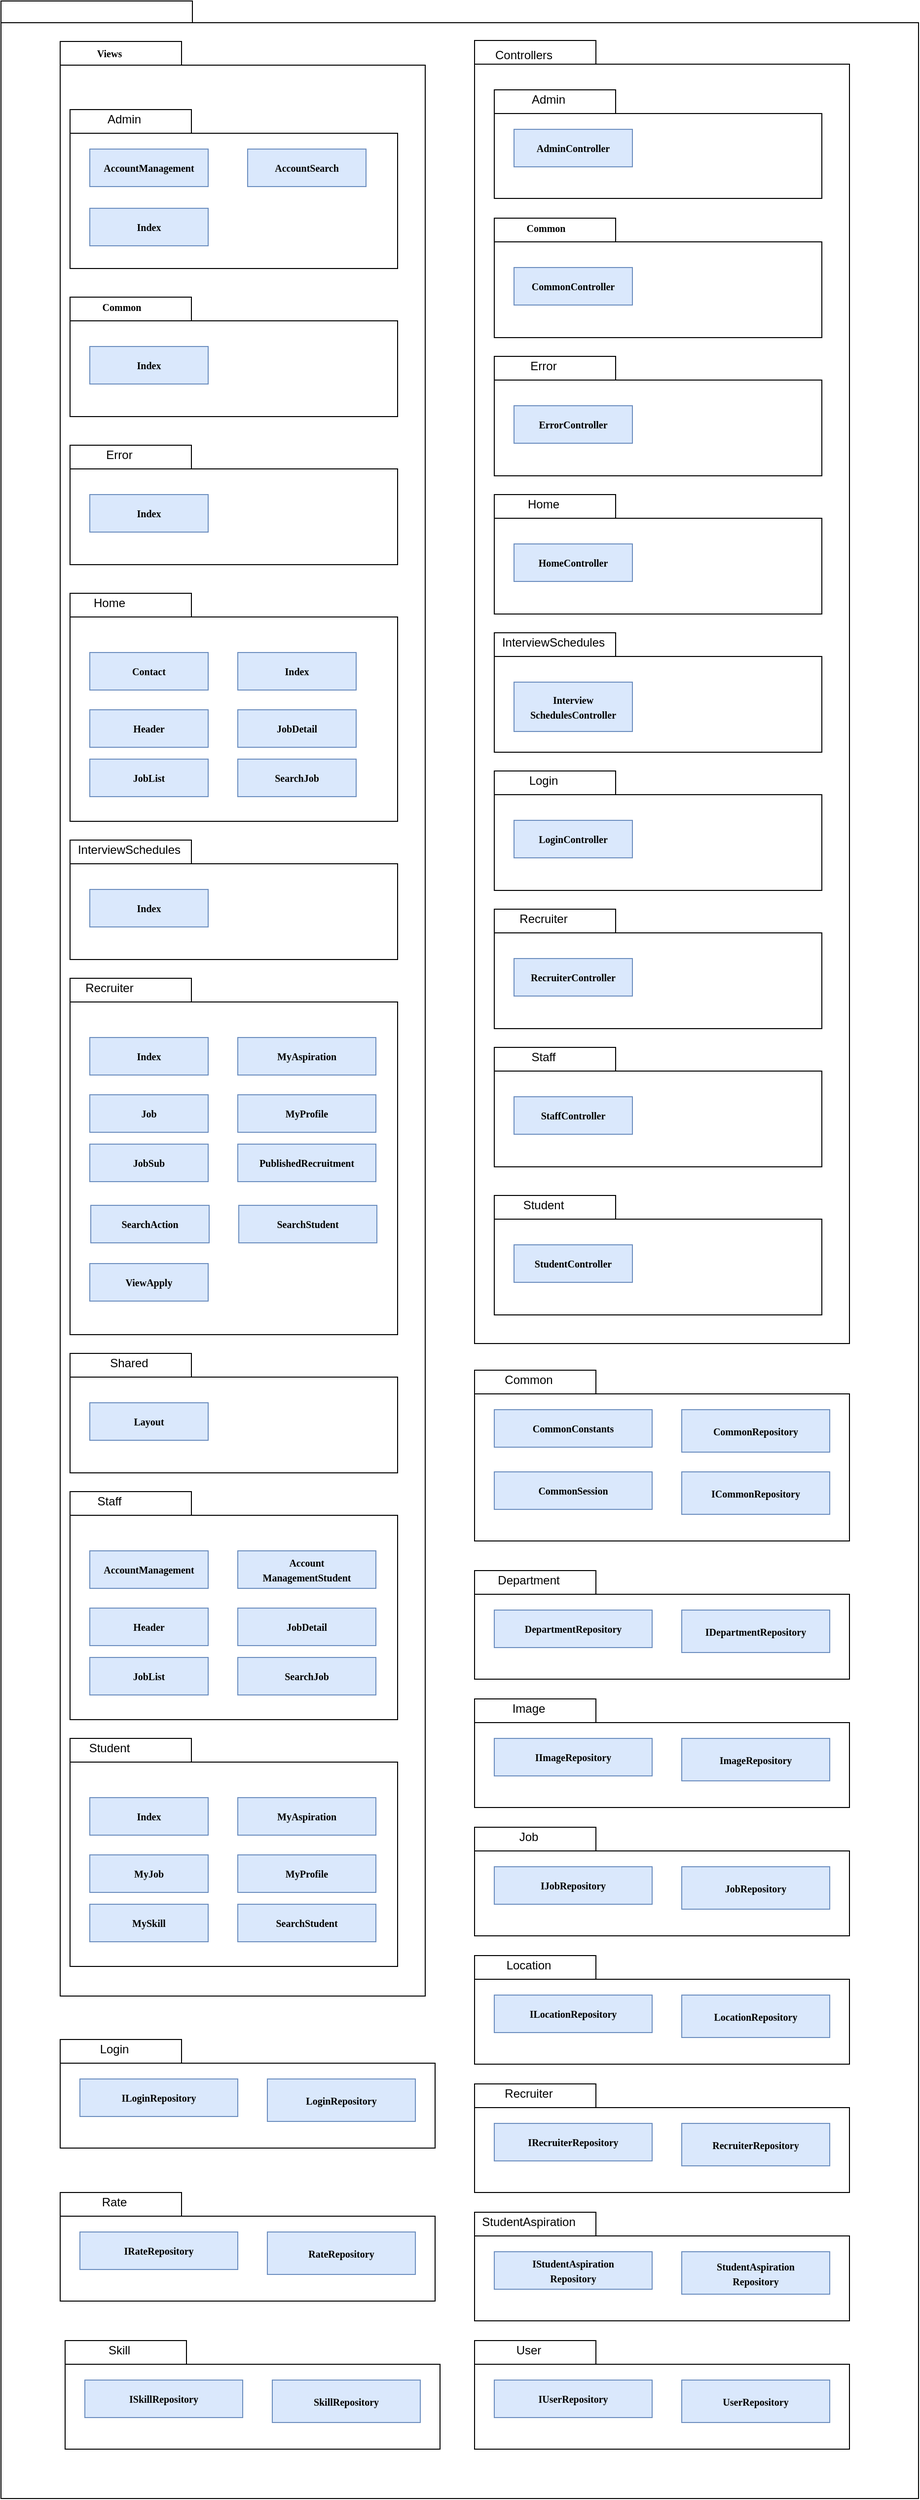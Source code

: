 <mxfile version="12.4.2" type="device" pages="1"><diagram name="Page-1" id="b5b7bab2-c9e2-2cf4-8b2a-24fd1a2a6d21"><mxGraphModel dx="1422" dy="1973" grid="1" gridSize="10" guides="1" tooltips="1" connect="1" arrows="1" fold="1" page="1" pageScale="1" pageWidth="827" pageHeight="1169" background="#ffffff" math="0" shadow="0"><root><mxCell id="0"/><mxCell id="1" parent="0"/><mxCell id="6e0c8c40b5770093-72" value="" style="shape=folder;fontStyle=1;spacingTop=10;tabWidth=194;tabHeight=22;tabPosition=left;html=1;rounded=0;shadow=0;comic=0;labelBackgroundColor=none;strokeWidth=1;fillColor=none;fontFamily=Verdana;fontSize=10;align=center;" parent="1" vertex="1"><mxGeometry x="80" y="-110" width="930" height="2530" as="geometry"/></mxCell><mxCell id="6e0c8c40b5770093-18" value="" style="group" parent="1" vertex="1" connectable="0"><mxGeometry x="140" y="-69" width="390" height="2150" as="geometry"/></mxCell><mxCell id="6e0c8c40b5770093-11" value="" style="shape=folder;fontStyle=1;spacingTop=10;tabWidth=123;tabHeight=24;tabPosition=left;html=1;rounded=0;shadow=0;comic=0;labelBackgroundColor=none;strokeWidth=1;fontFamily=Verdana;fontSize=10;align=center;" parent="6e0c8c40b5770093-18" vertex="1"><mxGeometry width="370" height="1980" as="geometry"/></mxCell><mxCell id="7orTQl9p9d_7tNMAqOPb-1" value="&lt;span style=&quot;font-family: &amp;#34;verdana&amp;#34; ; font-size: 10px ; font-weight: 700 ; white-space: nowrap&quot;&gt;Views&lt;/span&gt;" style="text;html=1;strokeColor=none;fillColor=none;align=center;verticalAlign=middle;whiteSpace=wrap;rounded=0;" vertex="1" parent="6e0c8c40b5770093-18"><mxGeometry x="30" y="2" width="40" height="20" as="geometry"/></mxCell><mxCell id="6e0c8c40b5770093-47" value="" style="shape=folder;fontStyle=1;spacingTop=10;tabWidth=123;tabHeight=24;tabPosition=left;html=1;rounded=0;shadow=0;comic=0;labelBackgroundColor=none;strokeWidth=1;fontFamily=Verdana;fontSize=10;align=center;" parent="6e0c8c40b5770093-18" vertex="1"><mxGeometry x="10" y="69" width="332" height="161" as="geometry"/></mxCell><mxCell id="7orTQl9p9d_7tNMAqOPb-2" value="Admin" style="text;html=1;strokeColor=none;fillColor=none;align=center;verticalAlign=middle;whiteSpace=wrap;rounded=0;" vertex="1" parent="6e0c8c40b5770093-18"><mxGeometry x="50" y="69" width="30" height="20" as="geometry"/></mxCell><mxCell id="7orTQl9p9d_7tNMAqOPb-4" value="&lt;span style=&quot;font-family: &amp;#34;verdana&amp;#34; ; font-size: 10px ; font-weight: 700&quot;&gt;AccountManagement&lt;/span&gt;" style="rounded=0;whiteSpace=wrap;html=1;fillColor=#dae8fc;strokeColor=#6c8ebf;" vertex="1" parent="6e0c8c40b5770093-18"><mxGeometry x="30" y="109" width="120" height="38" as="geometry"/></mxCell><mxCell id="7orTQl9p9d_7tNMAqOPb-5" value="&lt;font face=&quot;verdana&quot;&gt;&lt;span style=&quot;font-size: 10px&quot;&gt;&lt;b&gt;AccountSearch&lt;/b&gt;&lt;/span&gt;&lt;/font&gt;" style="rounded=0;whiteSpace=wrap;html=1;fillColor=#dae8fc;strokeColor=#6c8ebf;" vertex="1" parent="6e0c8c40b5770093-18"><mxGeometry x="190" y="109" width="120" height="38" as="geometry"/></mxCell><mxCell id="7orTQl9p9d_7tNMAqOPb-6" value="&lt;font face=&quot;verdana&quot;&gt;&lt;span style=&quot;font-size: 10px&quot;&gt;&lt;b&gt;Index&lt;/b&gt;&lt;/span&gt;&lt;/font&gt;" style="rounded=0;whiteSpace=wrap;html=1;fillColor=#dae8fc;strokeColor=#6c8ebf;" vertex="1" parent="6e0c8c40b5770093-18"><mxGeometry x="30" y="169" width="120" height="38" as="geometry"/></mxCell><mxCell id="7orTQl9p9d_7tNMAqOPb-31" value="" style="shape=folder;fontStyle=1;spacingTop=10;tabWidth=123;tabHeight=24;tabPosition=left;html=1;rounded=0;shadow=0;comic=0;labelBackgroundColor=none;strokeWidth=1;fontFamily=Verdana;fontSize=10;align=center;" vertex="1" parent="6e0c8c40b5770093-18"><mxGeometry x="10" y="259" width="332" height="121" as="geometry"/></mxCell><mxCell id="7orTQl9p9d_7tNMAqOPb-35" value="&lt;font face=&quot;verdana&quot;&gt;&lt;span style=&quot;font-size: 10px&quot;&gt;&lt;b&gt;Index&lt;/b&gt;&lt;/span&gt;&lt;/font&gt;" style="rounded=0;whiteSpace=wrap;html=1;fillColor=#dae8fc;strokeColor=#6c8ebf;" vertex="1" parent="6e0c8c40b5770093-18"><mxGeometry x="30" y="309" width="120" height="38" as="geometry"/></mxCell><mxCell id="7orTQl9p9d_7tNMAqOPb-8" value="&lt;span style=&quot;font-family: &amp;#34;verdana&amp;#34; ; font-size: 10px ; font-weight: 700 ; white-space: nowrap&quot;&gt;Common&lt;/span&gt;" style="text;html=1;strokeColor=none;fillColor=none;align=center;verticalAlign=middle;whiteSpace=wrap;rounded=0;" vertex="1" parent="6e0c8c40b5770093-18"><mxGeometry x="45" y="259" width="35" height="20" as="geometry"/></mxCell><mxCell id="7orTQl9p9d_7tNMAqOPb-36" value="" style="shape=folder;fontStyle=1;spacingTop=10;tabWidth=123;tabHeight=24;tabPosition=left;html=1;rounded=0;shadow=0;comic=0;labelBackgroundColor=none;strokeWidth=1;fontFamily=Verdana;fontSize=10;align=center;" vertex="1" parent="6e0c8c40b5770093-18"><mxGeometry x="10" y="409" width="332" height="121" as="geometry"/></mxCell><mxCell id="7orTQl9p9d_7tNMAqOPb-37" value="&lt;font face=&quot;verdana&quot;&gt;&lt;span style=&quot;font-size: 10px&quot;&gt;&lt;b&gt;Index&lt;/b&gt;&lt;/span&gt;&lt;/font&gt;" style="rounded=0;whiteSpace=wrap;html=1;fillColor=#dae8fc;strokeColor=#6c8ebf;" vertex="1" parent="6e0c8c40b5770093-18"><mxGeometry x="30" y="459" width="120" height="38" as="geometry"/></mxCell><mxCell id="7orTQl9p9d_7tNMAqOPb-13" value="Error" style="text;html=1;strokeColor=none;fillColor=none;align=center;verticalAlign=middle;whiteSpace=wrap;rounded=0;" vertex="1" parent="6e0c8c40b5770093-18"><mxGeometry x="40" y="409" width="40" height="20" as="geometry"/></mxCell><mxCell id="7orTQl9p9d_7tNMAqOPb-40" value="" style="shape=folder;fontStyle=1;spacingTop=10;tabWidth=123;tabHeight=24;tabPosition=left;html=1;rounded=0;shadow=0;comic=0;labelBackgroundColor=none;strokeWidth=1;fontFamily=Verdana;fontSize=10;align=center;" vertex="1" parent="6e0c8c40b5770093-18"><mxGeometry x="10" y="559" width="332" height="231" as="geometry"/></mxCell><mxCell id="7orTQl9p9d_7tNMAqOPb-15" value="Home" style="text;html=1;strokeColor=none;fillColor=none;align=center;verticalAlign=middle;whiteSpace=wrap;rounded=0;" vertex="1" parent="6e0c8c40b5770093-18"><mxGeometry x="35" y="559" width="30" height="20" as="geometry"/></mxCell><mxCell id="7orTQl9p9d_7tNMAqOPb-16" value="&lt;font face=&quot;verdana&quot;&gt;&lt;span style=&quot;font-size: 10px&quot;&gt;&lt;b&gt;Contact&lt;/b&gt;&lt;/span&gt;&lt;/font&gt;" style="rounded=0;whiteSpace=wrap;html=1;fillColor=#dae8fc;strokeColor=#6c8ebf;" vertex="1" parent="6e0c8c40b5770093-18"><mxGeometry x="30" y="619" width="120" height="38" as="geometry"/></mxCell><mxCell id="7orTQl9p9d_7tNMAqOPb-18" value="&lt;font face=&quot;verdana&quot;&gt;&lt;span style=&quot;font-size: 10px&quot;&gt;&lt;b&gt;Header&lt;/b&gt;&lt;/span&gt;&lt;/font&gt;" style="rounded=0;whiteSpace=wrap;html=1;fillColor=#dae8fc;strokeColor=#6c8ebf;" vertex="1" parent="6e0c8c40b5770093-18"><mxGeometry x="30" y="677" width="120" height="38" as="geometry"/></mxCell><mxCell id="7orTQl9p9d_7tNMAqOPb-17" value="&lt;font face=&quot;verdana&quot;&gt;&lt;span style=&quot;font-size: 10px&quot;&gt;&lt;b&gt;Index&lt;/b&gt;&lt;/span&gt;&lt;/font&gt;" style="rounded=0;whiteSpace=wrap;html=1;fillColor=#dae8fc;strokeColor=#6c8ebf;" vertex="1" parent="6e0c8c40b5770093-18"><mxGeometry x="180" y="619" width="120" height="38" as="geometry"/></mxCell><mxCell id="7orTQl9p9d_7tNMAqOPb-19" value="&lt;font face=&quot;verdana&quot;&gt;&lt;span style=&quot;font-size: 10px&quot;&gt;&lt;b&gt;JobDetail&lt;/b&gt;&lt;/span&gt;&lt;/font&gt;" style="rounded=0;whiteSpace=wrap;html=1;fillColor=#dae8fc;strokeColor=#6c8ebf;" vertex="1" parent="6e0c8c40b5770093-18"><mxGeometry x="180" y="677" width="120" height="38" as="geometry"/></mxCell><mxCell id="7orTQl9p9d_7tNMAqOPb-20" value="&lt;font face=&quot;verdana&quot;&gt;&lt;span style=&quot;font-size: 10px&quot;&gt;&lt;b&gt;JobList&lt;/b&gt;&lt;/span&gt;&lt;/font&gt;" style="rounded=0;whiteSpace=wrap;html=1;fillColor=#dae8fc;strokeColor=#6c8ebf;" vertex="1" parent="6e0c8c40b5770093-18"><mxGeometry x="30" y="727" width="120" height="38" as="geometry"/></mxCell><mxCell id="7orTQl9p9d_7tNMAqOPb-21" value="&lt;font face=&quot;verdana&quot;&gt;&lt;span style=&quot;font-size: 10px&quot;&gt;&lt;b&gt;SearchJob&lt;/b&gt;&lt;/span&gt;&lt;/font&gt;" style="rounded=0;whiteSpace=wrap;html=1;fillColor=#dae8fc;strokeColor=#6c8ebf;" vertex="1" parent="6e0c8c40b5770093-18"><mxGeometry x="180" y="727" width="120" height="38" as="geometry"/></mxCell><mxCell id="7orTQl9p9d_7tNMAqOPb-45" value="" style="shape=folder;fontStyle=1;spacingTop=10;tabWidth=123;tabHeight=24;tabPosition=left;html=1;rounded=0;shadow=0;comic=0;labelBackgroundColor=none;strokeWidth=1;fontFamily=Verdana;fontSize=10;align=center;" vertex="1" parent="6e0c8c40b5770093-18"><mxGeometry x="10" y="809" width="332" height="121" as="geometry"/></mxCell><mxCell id="7orTQl9p9d_7tNMAqOPb-46" value="&lt;font face=&quot;verdana&quot;&gt;&lt;span style=&quot;font-size: 10px&quot;&gt;&lt;b&gt;Index&lt;/b&gt;&lt;/span&gt;&lt;/font&gt;" style="rounded=0;whiteSpace=wrap;html=1;fillColor=#dae8fc;strokeColor=#6c8ebf;" vertex="1" parent="6e0c8c40b5770093-18"><mxGeometry x="30" y="859" width="120" height="38" as="geometry"/></mxCell><mxCell id="7orTQl9p9d_7tNMAqOPb-47" value="InterviewSchedules" style="text;html=1;strokeColor=none;fillColor=none;align=center;verticalAlign=middle;whiteSpace=wrap;rounded=0;" vertex="1" parent="6e0c8c40b5770093-18"><mxGeometry x="50" y="809" width="40" height="20" as="geometry"/></mxCell><mxCell id="7orTQl9p9d_7tNMAqOPb-56" value="" style="shape=folder;fontStyle=1;spacingTop=10;tabWidth=123;tabHeight=24;tabPosition=left;html=1;rounded=0;shadow=0;comic=0;labelBackgroundColor=none;strokeWidth=1;fontFamily=Verdana;fontSize=10;align=center;" vertex="1" parent="6e0c8c40b5770093-18"><mxGeometry x="10" y="949" width="332" height="361" as="geometry"/></mxCell><mxCell id="7orTQl9p9d_7tNMAqOPb-57" value="Recruiter" style="text;html=1;strokeColor=none;fillColor=none;align=center;verticalAlign=middle;whiteSpace=wrap;rounded=0;" vertex="1" parent="6e0c8c40b5770093-18"><mxGeometry x="35" y="949" width="30" height="20" as="geometry"/></mxCell><mxCell id="7orTQl9p9d_7tNMAqOPb-58" value="&lt;font face=&quot;verdana&quot;&gt;&lt;span style=&quot;font-size: 10px&quot;&gt;&lt;b&gt;Index&lt;/b&gt;&lt;/span&gt;&lt;/font&gt;" style="rounded=0;whiteSpace=wrap;html=1;fillColor=#dae8fc;strokeColor=#6c8ebf;" vertex="1" parent="6e0c8c40b5770093-18"><mxGeometry x="30" y="1009" width="120" height="38" as="geometry"/></mxCell><mxCell id="7orTQl9p9d_7tNMAqOPb-59" value="&lt;font face=&quot;verdana&quot;&gt;&lt;span style=&quot;font-size: 10px&quot;&gt;&lt;b&gt;Job&lt;/b&gt;&lt;/span&gt;&lt;/font&gt;" style="rounded=0;whiteSpace=wrap;html=1;fillColor=#dae8fc;strokeColor=#6c8ebf;" vertex="1" parent="6e0c8c40b5770093-18"><mxGeometry x="30" y="1067" width="120" height="38" as="geometry"/></mxCell><mxCell id="7orTQl9p9d_7tNMAqOPb-60" value="&lt;font face=&quot;verdana&quot;&gt;&lt;span style=&quot;font-size: 10px&quot;&gt;&lt;b&gt;MyAspiration&lt;/b&gt;&lt;/span&gt;&lt;/font&gt;" style="rounded=0;whiteSpace=wrap;html=1;fillColor=#dae8fc;strokeColor=#6c8ebf;" vertex="1" parent="6e0c8c40b5770093-18"><mxGeometry x="180" y="1009" width="140" height="38" as="geometry"/></mxCell><mxCell id="7orTQl9p9d_7tNMAqOPb-61" value="&lt;font face=&quot;verdana&quot;&gt;&lt;span style=&quot;font-size: 10px&quot;&gt;&lt;b&gt;MyProfile&lt;/b&gt;&lt;/span&gt;&lt;/font&gt;" style="rounded=0;whiteSpace=wrap;html=1;fillColor=#dae8fc;strokeColor=#6c8ebf;" vertex="1" parent="6e0c8c40b5770093-18"><mxGeometry x="180" y="1067" width="140" height="38" as="geometry"/></mxCell><mxCell id="7orTQl9p9d_7tNMAqOPb-62" value="&lt;font face=&quot;verdana&quot;&gt;&lt;span style=&quot;font-size: 10px&quot;&gt;&lt;b&gt;JobSub&lt;/b&gt;&lt;/span&gt;&lt;/font&gt;" style="rounded=0;whiteSpace=wrap;html=1;fillColor=#dae8fc;strokeColor=#6c8ebf;" vertex="1" parent="6e0c8c40b5770093-18"><mxGeometry x="30" y="1117" width="120" height="38" as="geometry"/></mxCell><mxCell id="7orTQl9p9d_7tNMAqOPb-63" value="&lt;font face=&quot;verdana&quot;&gt;&lt;span style=&quot;font-size: 10px&quot;&gt;&lt;b&gt;PublishedRecruitment&lt;/b&gt;&lt;/span&gt;&lt;/font&gt;" style="rounded=0;whiteSpace=wrap;html=1;fillColor=#dae8fc;strokeColor=#6c8ebf;" vertex="1" parent="6e0c8c40b5770093-18"><mxGeometry x="180" y="1117" width="140" height="38" as="geometry"/></mxCell><mxCell id="7orTQl9p9d_7tNMAqOPb-64" value="&lt;font face=&quot;verdana&quot;&gt;&lt;span style=&quot;font-size: 10px&quot;&gt;&lt;b&gt;SearchAction&lt;/b&gt;&lt;/span&gt;&lt;/font&gt;" style="rounded=0;whiteSpace=wrap;html=1;fillColor=#dae8fc;strokeColor=#6c8ebf;" vertex="1" parent="6e0c8c40b5770093-18"><mxGeometry x="31" y="1179" width="120" height="38" as="geometry"/></mxCell><mxCell id="7orTQl9p9d_7tNMAqOPb-65" value="&lt;font face=&quot;verdana&quot;&gt;&lt;span style=&quot;font-size: 10px&quot;&gt;&lt;b&gt;SearchStudent&lt;/b&gt;&lt;/span&gt;&lt;/font&gt;" style="rounded=0;whiteSpace=wrap;html=1;fillColor=#dae8fc;strokeColor=#6c8ebf;" vertex="1" parent="6e0c8c40b5770093-18"><mxGeometry x="181" y="1179" width="140" height="38" as="geometry"/></mxCell><mxCell id="7orTQl9p9d_7tNMAqOPb-66" value="&lt;font face=&quot;verdana&quot;&gt;&lt;span style=&quot;font-size: 10px&quot;&gt;&lt;b&gt;ViewApply&lt;/b&gt;&lt;/span&gt;&lt;/font&gt;" style="rounded=0;whiteSpace=wrap;html=1;fillColor=#dae8fc;strokeColor=#6c8ebf;" vertex="1" parent="6e0c8c40b5770093-18"><mxGeometry x="30" y="1238" width="120" height="38" as="geometry"/></mxCell><mxCell id="7orTQl9p9d_7tNMAqOPb-67" value="" style="shape=folder;fontStyle=1;spacingTop=10;tabWidth=123;tabHeight=24;tabPosition=left;html=1;rounded=0;shadow=0;comic=0;labelBackgroundColor=none;strokeWidth=1;fontFamily=Verdana;fontSize=10;align=center;" vertex="1" parent="6e0c8c40b5770093-18"><mxGeometry x="10" y="1329" width="332" height="121" as="geometry"/></mxCell><mxCell id="7orTQl9p9d_7tNMAqOPb-68" value="&lt;font face=&quot;verdana&quot;&gt;&lt;span style=&quot;font-size: 10px&quot;&gt;&lt;b&gt;Layout&lt;/b&gt;&lt;/span&gt;&lt;/font&gt;" style="rounded=0;whiteSpace=wrap;html=1;fillColor=#dae8fc;strokeColor=#6c8ebf;" vertex="1" parent="6e0c8c40b5770093-18"><mxGeometry x="30" y="1379" width="120" height="38" as="geometry"/></mxCell><mxCell id="7orTQl9p9d_7tNMAqOPb-69" value="Shared" style="text;html=1;strokeColor=none;fillColor=none;align=center;verticalAlign=middle;whiteSpace=wrap;rounded=0;" vertex="1" parent="6e0c8c40b5770093-18"><mxGeometry x="50" y="1329" width="40" height="20" as="geometry"/></mxCell><mxCell id="7orTQl9p9d_7tNMAqOPb-70" value="" style="shape=folder;fontStyle=1;spacingTop=10;tabWidth=123;tabHeight=24;tabPosition=left;html=1;rounded=0;shadow=0;comic=0;labelBackgroundColor=none;strokeWidth=1;fontFamily=Verdana;fontSize=10;align=center;" vertex="1" parent="6e0c8c40b5770093-18"><mxGeometry x="10" y="1469" width="332" height="231" as="geometry"/></mxCell><mxCell id="7orTQl9p9d_7tNMAqOPb-71" value="Staff" style="text;html=1;strokeColor=none;fillColor=none;align=center;verticalAlign=middle;whiteSpace=wrap;rounded=0;" vertex="1" parent="6e0c8c40b5770093-18"><mxGeometry x="35" y="1469" width="30" height="20" as="geometry"/></mxCell><mxCell id="7orTQl9p9d_7tNMAqOPb-72" value="&lt;font face=&quot;verdana&quot;&gt;&lt;span style=&quot;font-size: 10px&quot;&gt;&lt;b&gt;AccountManagement&lt;/b&gt;&lt;/span&gt;&lt;/font&gt;" style="rounded=0;whiteSpace=wrap;html=1;fillColor=#dae8fc;strokeColor=#6c8ebf;" vertex="1" parent="6e0c8c40b5770093-18"><mxGeometry x="30" y="1529" width="120" height="38" as="geometry"/></mxCell><mxCell id="7orTQl9p9d_7tNMAqOPb-73" value="&lt;font face=&quot;verdana&quot;&gt;&lt;span style=&quot;font-size: 10px&quot;&gt;&lt;b&gt;Header&lt;/b&gt;&lt;/span&gt;&lt;/font&gt;" style="rounded=0;whiteSpace=wrap;html=1;fillColor=#dae8fc;strokeColor=#6c8ebf;" vertex="1" parent="6e0c8c40b5770093-18"><mxGeometry x="30" y="1587" width="120" height="38" as="geometry"/></mxCell><mxCell id="7orTQl9p9d_7tNMAqOPb-74" value="&lt;font face=&quot;verdana&quot;&gt;&lt;span style=&quot;font-size: 10px&quot;&gt;&lt;b&gt;Account&lt;br&gt;ManagementStudent&lt;/b&gt;&lt;/span&gt;&lt;/font&gt;" style="rounded=0;whiteSpace=wrap;html=1;fillColor=#dae8fc;strokeColor=#6c8ebf;" vertex="1" parent="6e0c8c40b5770093-18"><mxGeometry x="180" y="1529" width="140" height="38" as="geometry"/></mxCell><mxCell id="7orTQl9p9d_7tNMAqOPb-75" value="&lt;font face=&quot;verdana&quot;&gt;&lt;span style=&quot;font-size: 10px&quot;&gt;&lt;b&gt;JobDetail&lt;/b&gt;&lt;/span&gt;&lt;/font&gt;" style="rounded=0;whiteSpace=wrap;html=1;fillColor=#dae8fc;strokeColor=#6c8ebf;" vertex="1" parent="6e0c8c40b5770093-18"><mxGeometry x="180" y="1587" width="140" height="38" as="geometry"/></mxCell><mxCell id="7orTQl9p9d_7tNMAqOPb-76" value="&lt;font face=&quot;verdana&quot;&gt;&lt;span style=&quot;font-size: 10px&quot;&gt;&lt;b&gt;JobList&lt;/b&gt;&lt;/span&gt;&lt;/font&gt;" style="rounded=0;whiteSpace=wrap;html=1;fillColor=#dae8fc;strokeColor=#6c8ebf;" vertex="1" parent="6e0c8c40b5770093-18"><mxGeometry x="30" y="1637" width="120" height="38" as="geometry"/></mxCell><mxCell id="7orTQl9p9d_7tNMAqOPb-77" value="&lt;font face=&quot;verdana&quot;&gt;&lt;span style=&quot;font-size: 10px&quot;&gt;&lt;b&gt;SearchJob&lt;/b&gt;&lt;/span&gt;&lt;/font&gt;" style="rounded=0;whiteSpace=wrap;html=1;fillColor=#dae8fc;strokeColor=#6c8ebf;" vertex="1" parent="6e0c8c40b5770093-18"><mxGeometry x="180" y="1637" width="140" height="38" as="geometry"/></mxCell><mxCell id="7orTQl9p9d_7tNMAqOPb-78" value="" style="shape=folder;fontStyle=1;spacingTop=10;tabWidth=123;tabHeight=24;tabPosition=left;html=1;rounded=0;shadow=0;comic=0;labelBackgroundColor=none;strokeWidth=1;fontFamily=Verdana;fontSize=10;align=center;" vertex="1" parent="6e0c8c40b5770093-18"><mxGeometry x="10" y="1719" width="332" height="231" as="geometry"/></mxCell><mxCell id="7orTQl9p9d_7tNMAqOPb-79" value="Student" style="text;html=1;strokeColor=none;fillColor=none;align=center;verticalAlign=middle;whiteSpace=wrap;rounded=0;" vertex="1" parent="6e0c8c40b5770093-18"><mxGeometry x="35" y="1719" width="30" height="20" as="geometry"/></mxCell><mxCell id="7orTQl9p9d_7tNMAqOPb-80" value="&lt;font face=&quot;verdana&quot;&gt;&lt;span style=&quot;font-size: 10px&quot;&gt;&lt;b&gt;Index&lt;/b&gt;&lt;/span&gt;&lt;/font&gt;" style="rounded=0;whiteSpace=wrap;html=1;fillColor=#dae8fc;strokeColor=#6c8ebf;" vertex="1" parent="6e0c8c40b5770093-18"><mxGeometry x="30" y="1779" width="120" height="38" as="geometry"/></mxCell><mxCell id="7orTQl9p9d_7tNMAqOPb-81" value="&lt;font face=&quot;verdana&quot;&gt;&lt;span style=&quot;font-size: 10px&quot;&gt;&lt;b&gt;MyJob&lt;/b&gt;&lt;/span&gt;&lt;/font&gt;" style="rounded=0;whiteSpace=wrap;html=1;fillColor=#dae8fc;strokeColor=#6c8ebf;" vertex="1" parent="6e0c8c40b5770093-18"><mxGeometry x="30" y="1837" width="120" height="38" as="geometry"/></mxCell><mxCell id="7orTQl9p9d_7tNMAqOPb-82" value="&lt;font face=&quot;verdana&quot;&gt;&lt;span style=&quot;font-size: 10px&quot;&gt;&lt;b&gt;MyAspiration&lt;/b&gt;&lt;/span&gt;&lt;/font&gt;" style="rounded=0;whiteSpace=wrap;html=1;fillColor=#dae8fc;strokeColor=#6c8ebf;" vertex="1" parent="6e0c8c40b5770093-18"><mxGeometry x="180" y="1779" width="140" height="38" as="geometry"/></mxCell><mxCell id="7orTQl9p9d_7tNMAqOPb-83" value="&lt;font face=&quot;verdana&quot;&gt;&lt;span style=&quot;font-size: 10px&quot;&gt;&lt;b&gt;MyProfile&lt;/b&gt;&lt;/span&gt;&lt;/font&gt;" style="rounded=0;whiteSpace=wrap;html=1;fillColor=#dae8fc;strokeColor=#6c8ebf;" vertex="1" parent="6e0c8c40b5770093-18"><mxGeometry x="180" y="1837" width="140" height="38" as="geometry"/></mxCell><mxCell id="7orTQl9p9d_7tNMAqOPb-84" value="&lt;font face=&quot;verdana&quot;&gt;&lt;span style=&quot;font-size: 10px&quot;&gt;&lt;b&gt;MySkill&lt;/b&gt;&lt;/span&gt;&lt;/font&gt;" style="rounded=0;whiteSpace=wrap;html=1;fillColor=#dae8fc;strokeColor=#6c8ebf;" vertex="1" parent="6e0c8c40b5770093-18"><mxGeometry x="30" y="1887" width="120" height="38" as="geometry"/></mxCell><mxCell id="7orTQl9p9d_7tNMAqOPb-85" value="&lt;font face=&quot;verdana&quot;&gt;&lt;span style=&quot;font-size: 10px&quot;&gt;&lt;b&gt;SearchStudent&lt;/b&gt;&lt;/span&gt;&lt;/font&gt;" style="rounded=0;whiteSpace=wrap;html=1;fillColor=#dae8fc;strokeColor=#6c8ebf;" vertex="1" parent="6e0c8c40b5770093-18"><mxGeometry x="180" y="1887" width="140" height="38" as="geometry"/></mxCell><mxCell id="6e0c8c40b5770093-19" value="" style="group" parent="1" vertex="1" connectable="0"><mxGeometry x="560" y="-70" width="380" height="1350" as="geometry"/></mxCell><mxCell id="6e0c8c40b5770093-20" value="" style="shape=folder;fontStyle=1;spacingTop=10;tabWidth=123;tabHeight=24;tabPosition=left;html=1;rounded=0;shadow=0;comic=0;labelBackgroundColor=none;strokeWidth=1;fontFamily=Verdana;fontSize=10;align=center;" parent="6e0c8c40b5770093-19" vertex="1"><mxGeometry width="380" height="1320" as="geometry"/></mxCell><mxCell id="7orTQl9p9d_7tNMAqOPb-89" value="Controllers" style="text;html=1;strokeColor=none;fillColor=none;align=center;verticalAlign=middle;whiteSpace=wrap;rounded=0;" vertex="1" parent="6e0c8c40b5770093-19"><mxGeometry x="10" width="80" height="30" as="geometry"/></mxCell><mxCell id="7orTQl9p9d_7tNMAqOPb-92" value="" style="shape=folder;fontStyle=1;spacingTop=10;tabWidth=123;tabHeight=24;tabPosition=left;html=1;rounded=0;shadow=0;comic=0;labelBackgroundColor=none;strokeWidth=1;fontFamily=Verdana;fontSize=10;align=center;" vertex="1" parent="6e0c8c40b5770093-19"><mxGeometry x="20" y="50" width="332" height="110" as="geometry"/></mxCell><mxCell id="7orTQl9p9d_7tNMAqOPb-93" value="Admin" style="text;html=1;strokeColor=none;fillColor=none;align=center;verticalAlign=middle;whiteSpace=wrap;rounded=0;" vertex="1" parent="6e0c8c40b5770093-19"><mxGeometry x="60" y="50" width="30" height="20" as="geometry"/></mxCell><mxCell id="7orTQl9p9d_7tNMAqOPb-94" value="&lt;font face=&quot;verdana&quot;&gt;&lt;span style=&quot;font-size: 10px&quot;&gt;&lt;b&gt;AdminController&lt;/b&gt;&lt;/span&gt;&lt;/font&gt;" style="rounded=0;whiteSpace=wrap;html=1;fillColor=#dae8fc;strokeColor=#6c8ebf;" vertex="1" parent="6e0c8c40b5770093-19"><mxGeometry x="40" y="90" width="120" height="38" as="geometry"/></mxCell><mxCell id="7orTQl9p9d_7tNMAqOPb-98" value="" style="shape=folder;fontStyle=1;spacingTop=10;tabWidth=123;tabHeight=24;tabPosition=left;html=1;rounded=0;shadow=0;comic=0;labelBackgroundColor=none;strokeWidth=1;fontFamily=Verdana;fontSize=10;align=center;" vertex="1" parent="6e0c8c40b5770093-19"><mxGeometry x="20" y="180" width="332" height="121" as="geometry"/></mxCell><mxCell id="7orTQl9p9d_7tNMAqOPb-99" value="&lt;font face=&quot;verdana&quot;&gt;&lt;span style=&quot;font-size: 10px&quot;&gt;&lt;b&gt;CommonController&lt;/b&gt;&lt;/span&gt;&lt;/font&gt;" style="rounded=0;whiteSpace=wrap;html=1;fillColor=#dae8fc;strokeColor=#6c8ebf;" vertex="1" parent="6e0c8c40b5770093-19"><mxGeometry x="40" y="230" width="120" height="38" as="geometry"/></mxCell><mxCell id="7orTQl9p9d_7tNMAqOPb-100" value="&lt;span style=&quot;font-family: &amp;#34;verdana&amp;#34; ; font-size: 10px ; font-weight: 700 ; white-space: nowrap&quot;&gt;Common&lt;/span&gt;" style="text;html=1;strokeColor=none;fillColor=none;align=center;verticalAlign=middle;whiteSpace=wrap;rounded=0;" vertex="1" parent="6e0c8c40b5770093-19"><mxGeometry x="55" y="180" width="35" height="20" as="geometry"/></mxCell><mxCell id="7orTQl9p9d_7tNMAqOPb-101" value="" style="shape=folder;fontStyle=1;spacingTop=10;tabWidth=123;tabHeight=24;tabPosition=left;html=1;rounded=0;shadow=0;comic=0;labelBackgroundColor=none;strokeWidth=1;fontFamily=Verdana;fontSize=10;align=center;" vertex="1" parent="6e0c8c40b5770093-19"><mxGeometry x="20" y="320" width="332" height="121" as="geometry"/></mxCell><mxCell id="7orTQl9p9d_7tNMAqOPb-102" value="&lt;font face=&quot;verdana&quot;&gt;&lt;span style=&quot;font-size: 10px&quot;&gt;&lt;b&gt;ErrorController&lt;/b&gt;&lt;/span&gt;&lt;/font&gt;" style="rounded=0;whiteSpace=wrap;html=1;fillColor=#dae8fc;strokeColor=#6c8ebf;" vertex="1" parent="6e0c8c40b5770093-19"><mxGeometry x="40" y="370" width="120" height="38" as="geometry"/></mxCell><mxCell id="7orTQl9p9d_7tNMAqOPb-103" value="Error" style="text;html=1;strokeColor=none;fillColor=none;align=center;verticalAlign=middle;whiteSpace=wrap;rounded=0;" vertex="1" parent="6e0c8c40b5770093-19"><mxGeometry x="50" y="320" width="40" height="20" as="geometry"/></mxCell><mxCell id="7orTQl9p9d_7tNMAqOPb-104" value="" style="shape=folder;fontStyle=1;spacingTop=10;tabWidth=123;tabHeight=24;tabPosition=left;html=1;rounded=0;shadow=0;comic=0;labelBackgroundColor=none;strokeWidth=1;fontFamily=Verdana;fontSize=10;align=center;" vertex="1" parent="6e0c8c40b5770093-19"><mxGeometry x="20" y="460" width="332" height="121" as="geometry"/></mxCell><mxCell id="7orTQl9p9d_7tNMAqOPb-105" value="&lt;font face=&quot;verdana&quot;&gt;&lt;span style=&quot;font-size: 10px&quot;&gt;&lt;b&gt;HomeController&lt;/b&gt;&lt;/span&gt;&lt;/font&gt;" style="rounded=0;whiteSpace=wrap;html=1;fillColor=#dae8fc;strokeColor=#6c8ebf;" vertex="1" parent="6e0c8c40b5770093-19"><mxGeometry x="40" y="510" width="120" height="38" as="geometry"/></mxCell><mxCell id="7orTQl9p9d_7tNMAqOPb-106" value="Home" style="text;html=1;strokeColor=none;fillColor=none;align=center;verticalAlign=middle;whiteSpace=wrap;rounded=0;" vertex="1" parent="6e0c8c40b5770093-19"><mxGeometry x="50" y="460" width="40" height="20" as="geometry"/></mxCell><mxCell id="7orTQl9p9d_7tNMAqOPb-107" value="" style="shape=folder;fontStyle=1;spacingTop=10;tabWidth=123;tabHeight=24;tabPosition=left;html=1;rounded=0;shadow=0;comic=0;labelBackgroundColor=none;strokeWidth=1;fontFamily=Verdana;fontSize=10;align=center;" vertex="1" parent="6e0c8c40b5770093-19"><mxGeometry x="20" y="600" width="332" height="121" as="geometry"/></mxCell><mxCell id="7orTQl9p9d_7tNMAqOPb-108" value="&lt;font face=&quot;verdana&quot;&gt;&lt;span style=&quot;font-size: 10px&quot;&gt;&lt;b&gt;Interview&lt;br&gt;SchedulesController&lt;/b&gt;&lt;/span&gt;&lt;/font&gt;" style="rounded=0;whiteSpace=wrap;html=1;fillColor=#dae8fc;strokeColor=#6c8ebf;" vertex="1" parent="6e0c8c40b5770093-19"><mxGeometry x="40" y="650" width="120" height="50" as="geometry"/></mxCell><mxCell id="7orTQl9p9d_7tNMAqOPb-109" value="InterviewSchedules" style="text;html=1;strokeColor=none;fillColor=none;align=center;verticalAlign=middle;whiteSpace=wrap;rounded=0;" vertex="1" parent="6e0c8c40b5770093-19"><mxGeometry x="60" y="600" width="40" height="20" as="geometry"/></mxCell><mxCell id="7orTQl9p9d_7tNMAqOPb-110" value="" style="shape=folder;fontStyle=1;spacingTop=10;tabWidth=123;tabHeight=24;tabPosition=left;html=1;rounded=0;shadow=0;comic=0;labelBackgroundColor=none;strokeWidth=1;fontFamily=Verdana;fontSize=10;align=center;" vertex="1" parent="6e0c8c40b5770093-19"><mxGeometry x="20" y="740" width="332" height="121" as="geometry"/></mxCell><mxCell id="7orTQl9p9d_7tNMAqOPb-111" value="&lt;font face=&quot;verdana&quot;&gt;&lt;span style=&quot;font-size: 10px&quot;&gt;&lt;b&gt;LoginController&lt;/b&gt;&lt;/span&gt;&lt;/font&gt;" style="rounded=0;whiteSpace=wrap;html=1;fillColor=#dae8fc;strokeColor=#6c8ebf;" vertex="1" parent="6e0c8c40b5770093-19"><mxGeometry x="40" y="790" width="120" height="38" as="geometry"/></mxCell><mxCell id="7orTQl9p9d_7tNMAqOPb-112" value="Login" style="text;html=1;strokeColor=none;fillColor=none;align=center;verticalAlign=middle;whiteSpace=wrap;rounded=0;" vertex="1" parent="6e0c8c40b5770093-19"><mxGeometry x="50" y="740" width="40" height="20" as="geometry"/></mxCell><mxCell id="7orTQl9p9d_7tNMAqOPb-114" value="" style="shape=folder;fontStyle=1;spacingTop=10;tabWidth=123;tabHeight=24;tabPosition=left;html=1;rounded=0;shadow=0;comic=0;labelBackgroundColor=none;strokeWidth=1;fontFamily=Verdana;fontSize=10;align=center;" vertex="1" parent="6e0c8c40b5770093-19"><mxGeometry x="20" y="880" width="332" height="121" as="geometry"/></mxCell><mxCell id="7orTQl9p9d_7tNMAqOPb-115" value="&lt;font face=&quot;verdana&quot;&gt;&lt;span style=&quot;font-size: 10px&quot;&gt;&lt;b&gt;RecruiterController&lt;/b&gt;&lt;/span&gt;&lt;/font&gt;" style="rounded=0;whiteSpace=wrap;html=1;fillColor=#dae8fc;strokeColor=#6c8ebf;" vertex="1" parent="6e0c8c40b5770093-19"><mxGeometry x="40" y="930" width="120" height="38" as="geometry"/></mxCell><mxCell id="7orTQl9p9d_7tNMAqOPb-116" value="Recruiter" style="text;html=1;strokeColor=none;fillColor=none;align=center;verticalAlign=middle;whiteSpace=wrap;rounded=0;" vertex="1" parent="6e0c8c40b5770093-19"><mxGeometry x="50" y="880" width="40" height="20" as="geometry"/></mxCell><mxCell id="7orTQl9p9d_7tNMAqOPb-117" value="" style="shape=folder;fontStyle=1;spacingTop=10;tabWidth=123;tabHeight=24;tabPosition=left;html=1;rounded=0;shadow=0;comic=0;labelBackgroundColor=none;strokeWidth=1;fontFamily=Verdana;fontSize=10;align=center;" vertex="1" parent="6e0c8c40b5770093-19"><mxGeometry x="20" y="1020" width="332" height="121" as="geometry"/></mxCell><mxCell id="7orTQl9p9d_7tNMAqOPb-118" value="&lt;font face=&quot;verdana&quot;&gt;&lt;span style=&quot;font-size: 10px&quot;&gt;&lt;b&gt;StaffController&lt;/b&gt;&lt;/span&gt;&lt;/font&gt;" style="rounded=0;whiteSpace=wrap;html=1;fillColor=#dae8fc;strokeColor=#6c8ebf;" vertex="1" parent="6e0c8c40b5770093-19"><mxGeometry x="40" y="1070" width="120" height="38" as="geometry"/></mxCell><mxCell id="7orTQl9p9d_7tNMAqOPb-119" value="Staff" style="text;html=1;strokeColor=none;fillColor=none;align=center;verticalAlign=middle;whiteSpace=wrap;rounded=0;" vertex="1" parent="6e0c8c40b5770093-19"><mxGeometry x="50" y="1020" width="40" height="20" as="geometry"/></mxCell><mxCell id="7orTQl9p9d_7tNMAqOPb-120" value="" style="shape=folder;fontStyle=1;spacingTop=10;tabWidth=123;tabHeight=24;tabPosition=left;html=1;rounded=0;shadow=0;comic=0;labelBackgroundColor=none;strokeWidth=1;fontFamily=Verdana;fontSize=10;align=center;" vertex="1" parent="6e0c8c40b5770093-19"><mxGeometry x="20" y="1170" width="332" height="121" as="geometry"/></mxCell><mxCell id="7orTQl9p9d_7tNMAqOPb-121" value="&lt;font face=&quot;verdana&quot;&gt;&lt;span style=&quot;font-size: 10px&quot;&gt;&lt;b&gt;StudentController&lt;/b&gt;&lt;/span&gt;&lt;/font&gt;" style="rounded=0;whiteSpace=wrap;html=1;fillColor=#dae8fc;strokeColor=#6c8ebf;" vertex="1" parent="6e0c8c40b5770093-19"><mxGeometry x="40" y="1220" width="120" height="38" as="geometry"/></mxCell><mxCell id="7orTQl9p9d_7tNMAqOPb-122" value="Student" style="text;html=1;strokeColor=none;fillColor=none;align=center;verticalAlign=middle;whiteSpace=wrap;rounded=0;" vertex="1" parent="6e0c8c40b5770093-19"><mxGeometry x="50" y="1170" width="40" height="20" as="geometry"/></mxCell><mxCell id="7orTQl9p9d_7tNMAqOPb-123" value="" style="shape=folder;fontStyle=1;spacingTop=10;tabWidth=123;tabHeight=24;tabPosition=left;html=1;rounded=0;shadow=0;comic=0;labelBackgroundColor=none;strokeWidth=1;fontFamily=Verdana;fontSize=10;align=center;" vertex="1" parent="1"><mxGeometry x="560" y="1277" width="380" height="173" as="geometry"/></mxCell><mxCell id="7orTQl9p9d_7tNMAqOPb-124" value="Common" style="text;html=1;strokeColor=none;fillColor=none;align=center;verticalAlign=middle;whiteSpace=wrap;rounded=0;" vertex="1" parent="1"><mxGeometry x="600" y="1277" width="30" height="20" as="geometry"/></mxCell><mxCell id="7orTQl9p9d_7tNMAqOPb-125" value="&lt;font face=&quot;verdana&quot;&gt;&lt;span style=&quot;font-size: 10px&quot;&gt;&lt;b&gt;CommonConstants&lt;/b&gt;&lt;/span&gt;&lt;/font&gt;" style="rounded=0;whiteSpace=wrap;html=1;fillColor=#dae8fc;strokeColor=#6c8ebf;" vertex="1" parent="1"><mxGeometry x="580" y="1317" width="160" height="38" as="geometry"/></mxCell><mxCell id="7orTQl9p9d_7tNMAqOPb-126" value="&lt;font face=&quot;verdana&quot;&gt;&lt;span style=&quot;font-size: 10px&quot;&gt;&lt;b&gt;CommonRepository&lt;/b&gt;&lt;/span&gt;&lt;/font&gt;" style="rounded=0;whiteSpace=wrap;html=1;fillColor=#dae8fc;strokeColor=#6c8ebf;" vertex="1" parent="1"><mxGeometry x="770" y="1317" width="150" height="43" as="geometry"/></mxCell><mxCell id="7orTQl9p9d_7tNMAqOPb-127" value="&lt;font face=&quot;verdana&quot;&gt;&lt;span style=&quot;font-size: 10px&quot;&gt;&lt;b&gt;CommonSession&lt;/b&gt;&lt;/span&gt;&lt;/font&gt;" style="rounded=0;whiteSpace=wrap;html=1;fillColor=#dae8fc;strokeColor=#6c8ebf;" vertex="1" parent="1"><mxGeometry x="580" y="1380" width="160" height="38" as="geometry"/></mxCell><mxCell id="7orTQl9p9d_7tNMAqOPb-128" value="&lt;font face=&quot;verdana&quot;&gt;&lt;span style=&quot;font-size: 10px&quot;&gt;&lt;b&gt;ICommonRepository&lt;/b&gt;&lt;/span&gt;&lt;/font&gt;" style="rounded=0;whiteSpace=wrap;html=1;fillColor=#dae8fc;strokeColor=#6c8ebf;" vertex="1" parent="1"><mxGeometry x="770" y="1380" width="150" height="43" as="geometry"/></mxCell><mxCell id="7orTQl9p9d_7tNMAqOPb-129" value="" style="shape=folder;fontStyle=1;spacingTop=10;tabWidth=123;tabHeight=24;tabPosition=left;html=1;rounded=0;shadow=0;comic=0;labelBackgroundColor=none;strokeWidth=1;fontFamily=Verdana;fontSize=10;align=center;" vertex="1" parent="1"><mxGeometry x="560" y="1480" width="380" height="110" as="geometry"/></mxCell><mxCell id="7orTQl9p9d_7tNMAqOPb-130" value="Department" style="text;html=1;strokeColor=none;fillColor=none;align=center;verticalAlign=middle;whiteSpace=wrap;rounded=0;" vertex="1" parent="1"><mxGeometry x="600" y="1480" width="30" height="20" as="geometry"/></mxCell><mxCell id="7orTQl9p9d_7tNMAqOPb-131" value="&lt;font face=&quot;verdana&quot;&gt;&lt;span style=&quot;font-size: 10px&quot;&gt;&lt;b&gt;DepartmentRepository&lt;/b&gt;&lt;/span&gt;&lt;/font&gt;" style="rounded=0;whiteSpace=wrap;html=1;fillColor=#dae8fc;strokeColor=#6c8ebf;" vertex="1" parent="1"><mxGeometry x="580" y="1520" width="160" height="38" as="geometry"/></mxCell><mxCell id="7orTQl9p9d_7tNMAqOPb-132" value="&lt;font face=&quot;verdana&quot;&gt;&lt;span style=&quot;font-size: 10px&quot;&gt;&lt;b&gt;IDepartmentRepository&lt;/b&gt;&lt;/span&gt;&lt;/font&gt;" style="rounded=0;whiteSpace=wrap;html=1;fillColor=#dae8fc;strokeColor=#6c8ebf;" vertex="1" parent="1"><mxGeometry x="770" y="1520" width="150" height="43" as="geometry"/></mxCell><mxCell id="7orTQl9p9d_7tNMAqOPb-135" value="" style="shape=folder;fontStyle=1;spacingTop=10;tabWidth=123;tabHeight=24;tabPosition=left;html=1;rounded=0;shadow=0;comic=0;labelBackgroundColor=none;strokeWidth=1;fontFamily=Verdana;fontSize=10;align=center;" vertex="1" parent="1"><mxGeometry x="560" y="1610" width="380" height="110" as="geometry"/></mxCell><mxCell id="7orTQl9p9d_7tNMAqOPb-136" value="Image" style="text;html=1;strokeColor=none;fillColor=none;align=center;verticalAlign=middle;whiteSpace=wrap;rounded=0;" vertex="1" parent="1"><mxGeometry x="600" y="1610" width="30" height="20" as="geometry"/></mxCell><mxCell id="7orTQl9p9d_7tNMAqOPb-137" value="&lt;font face=&quot;verdana&quot;&gt;&lt;span style=&quot;font-size: 10px&quot;&gt;&lt;b&gt;IImageRepository&lt;/b&gt;&lt;/span&gt;&lt;/font&gt;" style="rounded=0;whiteSpace=wrap;html=1;fillColor=#dae8fc;strokeColor=#6c8ebf;" vertex="1" parent="1"><mxGeometry x="580" y="1650" width="160" height="38" as="geometry"/></mxCell><mxCell id="7orTQl9p9d_7tNMAqOPb-138" value="&lt;font face=&quot;verdana&quot;&gt;&lt;span style=&quot;font-size: 10px&quot;&gt;&lt;b&gt;ImageRepository&lt;/b&gt;&lt;/span&gt;&lt;/font&gt;" style="rounded=0;whiteSpace=wrap;html=1;fillColor=#dae8fc;strokeColor=#6c8ebf;" vertex="1" parent="1"><mxGeometry x="770" y="1650" width="150" height="43" as="geometry"/></mxCell><mxCell id="7orTQl9p9d_7tNMAqOPb-139" value="" style="shape=folder;fontStyle=1;spacingTop=10;tabWidth=123;tabHeight=24;tabPosition=left;html=1;rounded=0;shadow=0;comic=0;labelBackgroundColor=none;strokeWidth=1;fontFamily=Verdana;fontSize=10;align=center;" vertex="1" parent="1"><mxGeometry x="560" y="1740" width="380" height="110" as="geometry"/></mxCell><mxCell id="7orTQl9p9d_7tNMAqOPb-140" value="Job" style="text;html=1;strokeColor=none;fillColor=none;align=center;verticalAlign=middle;whiteSpace=wrap;rounded=0;" vertex="1" parent="1"><mxGeometry x="600" y="1740" width="30" height="20" as="geometry"/></mxCell><mxCell id="7orTQl9p9d_7tNMAqOPb-141" value="&lt;font face=&quot;verdana&quot;&gt;&lt;span style=&quot;font-size: 10px&quot;&gt;&lt;b&gt;IJobRepository&lt;/b&gt;&lt;/span&gt;&lt;/font&gt;" style="rounded=0;whiteSpace=wrap;html=1;fillColor=#dae8fc;strokeColor=#6c8ebf;" vertex="1" parent="1"><mxGeometry x="580" y="1780" width="160" height="38" as="geometry"/></mxCell><mxCell id="7orTQl9p9d_7tNMAqOPb-142" value="&lt;font face=&quot;verdana&quot;&gt;&lt;span style=&quot;font-size: 10px&quot;&gt;&lt;b&gt;JobRepository&lt;/b&gt;&lt;/span&gt;&lt;/font&gt;" style="rounded=0;whiteSpace=wrap;html=1;fillColor=#dae8fc;strokeColor=#6c8ebf;" vertex="1" parent="1"><mxGeometry x="770" y="1780" width="150" height="43" as="geometry"/></mxCell><mxCell id="7orTQl9p9d_7tNMAqOPb-143" value="" style="shape=folder;fontStyle=1;spacingTop=10;tabWidth=123;tabHeight=24;tabPosition=left;html=1;rounded=0;shadow=0;comic=0;labelBackgroundColor=none;strokeWidth=1;fontFamily=Verdana;fontSize=10;align=center;" vertex="1" parent="1"><mxGeometry x="560" y="1870" width="380" height="110" as="geometry"/></mxCell><mxCell id="7orTQl9p9d_7tNMAqOPb-144" value="Location" style="text;html=1;strokeColor=none;fillColor=none;align=center;verticalAlign=middle;whiteSpace=wrap;rounded=0;" vertex="1" parent="1"><mxGeometry x="600" y="1870" width="30" height="20" as="geometry"/></mxCell><mxCell id="7orTQl9p9d_7tNMAqOPb-145" value="&lt;font face=&quot;verdana&quot;&gt;&lt;span style=&quot;font-size: 10px&quot;&gt;&lt;b&gt;ILocationRepository&lt;/b&gt;&lt;/span&gt;&lt;/font&gt;" style="rounded=0;whiteSpace=wrap;html=1;fillColor=#dae8fc;strokeColor=#6c8ebf;" vertex="1" parent="1"><mxGeometry x="580" y="1910" width="160" height="38" as="geometry"/></mxCell><mxCell id="7orTQl9p9d_7tNMAqOPb-146" value="&lt;font face=&quot;verdana&quot;&gt;&lt;span style=&quot;font-size: 10px&quot;&gt;&lt;b&gt;LocationRepository&lt;/b&gt;&lt;/span&gt;&lt;/font&gt;" style="rounded=0;whiteSpace=wrap;html=1;fillColor=#dae8fc;strokeColor=#6c8ebf;" vertex="1" parent="1"><mxGeometry x="770" y="1910" width="150" height="43" as="geometry"/></mxCell><mxCell id="7orTQl9p9d_7tNMAqOPb-147" value="" style="shape=folder;fontStyle=1;spacingTop=10;tabWidth=123;tabHeight=24;tabPosition=left;html=1;rounded=0;shadow=0;comic=0;labelBackgroundColor=none;strokeWidth=1;fontFamily=Verdana;fontSize=10;align=center;" vertex="1" parent="1"><mxGeometry x="140" y="1955" width="380" height="110" as="geometry"/></mxCell><mxCell id="7orTQl9p9d_7tNMAqOPb-148" value="Login" style="text;html=1;strokeColor=none;fillColor=none;align=center;verticalAlign=middle;whiteSpace=wrap;rounded=0;" vertex="1" parent="1"><mxGeometry x="180" y="1955" width="30" height="20" as="geometry"/></mxCell><mxCell id="7orTQl9p9d_7tNMAqOPb-149" value="&lt;font face=&quot;verdana&quot;&gt;&lt;span style=&quot;font-size: 10px&quot;&gt;&lt;b&gt;ILoginRepository&lt;/b&gt;&lt;/span&gt;&lt;/font&gt;" style="rounded=0;whiteSpace=wrap;html=1;fillColor=#dae8fc;strokeColor=#6c8ebf;" vertex="1" parent="1"><mxGeometry x="160" y="1995" width="160" height="38" as="geometry"/></mxCell><mxCell id="7orTQl9p9d_7tNMAqOPb-150" value="&lt;font face=&quot;verdana&quot;&gt;&lt;span style=&quot;font-size: 10px&quot;&gt;&lt;b&gt;LoginRepository&lt;/b&gt;&lt;/span&gt;&lt;/font&gt;" style="rounded=0;whiteSpace=wrap;html=1;fillColor=#dae8fc;strokeColor=#6c8ebf;" vertex="1" parent="1"><mxGeometry x="350" y="1995" width="150" height="43" as="geometry"/></mxCell><mxCell id="7orTQl9p9d_7tNMAqOPb-151" value="" style="shape=folder;fontStyle=1;spacingTop=10;tabWidth=123;tabHeight=24;tabPosition=left;html=1;rounded=0;shadow=0;comic=0;labelBackgroundColor=none;strokeWidth=1;fontFamily=Verdana;fontSize=10;align=center;" vertex="1" parent="1"><mxGeometry x="140" y="2110" width="380" height="110" as="geometry"/></mxCell><mxCell id="7orTQl9p9d_7tNMAqOPb-152" value="Rate" style="text;html=1;strokeColor=none;fillColor=none;align=center;verticalAlign=middle;whiteSpace=wrap;rounded=0;" vertex="1" parent="1"><mxGeometry x="180" y="2110" width="30" height="20" as="geometry"/></mxCell><mxCell id="7orTQl9p9d_7tNMAqOPb-153" value="&lt;font face=&quot;verdana&quot;&gt;&lt;span style=&quot;font-size: 10px&quot;&gt;&lt;b&gt;IRateRepository&lt;/b&gt;&lt;/span&gt;&lt;/font&gt;" style="rounded=0;whiteSpace=wrap;html=1;fillColor=#dae8fc;strokeColor=#6c8ebf;" vertex="1" parent="1"><mxGeometry x="160" y="2150" width="160" height="38" as="geometry"/></mxCell><mxCell id="7orTQl9p9d_7tNMAqOPb-154" value="&lt;font face=&quot;verdana&quot;&gt;&lt;span style=&quot;font-size: 10px&quot;&gt;&lt;b&gt;RateRepository&lt;/b&gt;&lt;/span&gt;&lt;/font&gt;" style="rounded=0;whiteSpace=wrap;html=1;fillColor=#dae8fc;strokeColor=#6c8ebf;" vertex="1" parent="1"><mxGeometry x="350" y="2150" width="150" height="43" as="geometry"/></mxCell><mxCell id="7orTQl9p9d_7tNMAqOPb-155" value="" style="shape=folder;fontStyle=1;spacingTop=10;tabWidth=123;tabHeight=24;tabPosition=left;html=1;rounded=0;shadow=0;comic=0;labelBackgroundColor=none;strokeWidth=1;fontFamily=Verdana;fontSize=10;align=center;" vertex="1" parent="1"><mxGeometry x="560" y="2000" width="380" height="110" as="geometry"/></mxCell><mxCell id="7orTQl9p9d_7tNMAqOPb-156" value="Recruiter" style="text;html=1;strokeColor=none;fillColor=none;align=center;verticalAlign=middle;whiteSpace=wrap;rounded=0;" vertex="1" parent="1"><mxGeometry x="600" y="2000" width="30" height="20" as="geometry"/></mxCell><mxCell id="7orTQl9p9d_7tNMAqOPb-157" value="&lt;font face=&quot;verdana&quot;&gt;&lt;span style=&quot;font-size: 10px&quot;&gt;&lt;b&gt;IRecruiterRepository&lt;/b&gt;&lt;/span&gt;&lt;/font&gt;" style="rounded=0;whiteSpace=wrap;html=1;fillColor=#dae8fc;strokeColor=#6c8ebf;" vertex="1" parent="1"><mxGeometry x="580" y="2040" width="160" height="38" as="geometry"/></mxCell><mxCell id="7orTQl9p9d_7tNMAqOPb-158" value="&lt;font face=&quot;verdana&quot;&gt;&lt;span style=&quot;font-size: 10px&quot;&gt;&lt;b&gt;RecruiterRepository&lt;/b&gt;&lt;/span&gt;&lt;/font&gt;" style="rounded=0;whiteSpace=wrap;html=1;fillColor=#dae8fc;strokeColor=#6c8ebf;" vertex="1" parent="1"><mxGeometry x="770" y="2040" width="150" height="43" as="geometry"/></mxCell><mxCell id="7orTQl9p9d_7tNMAqOPb-159" value="" style="shape=folder;fontStyle=1;spacingTop=10;tabWidth=123;tabHeight=24;tabPosition=left;html=1;rounded=0;shadow=0;comic=0;labelBackgroundColor=none;strokeWidth=1;fontFamily=Verdana;fontSize=10;align=center;" vertex="1" parent="1"><mxGeometry x="145" y="2260" width="380" height="110" as="geometry"/></mxCell><mxCell id="7orTQl9p9d_7tNMAqOPb-160" value="Skill" style="text;html=1;strokeColor=none;fillColor=none;align=center;verticalAlign=middle;whiteSpace=wrap;rounded=0;" vertex="1" parent="1"><mxGeometry x="185" y="2260" width="30" height="20" as="geometry"/></mxCell><mxCell id="7orTQl9p9d_7tNMAqOPb-161" value="&lt;font face=&quot;verdana&quot;&gt;&lt;span style=&quot;font-size: 10px&quot;&gt;&lt;b&gt;ISkillRepository&lt;/b&gt;&lt;/span&gt;&lt;/font&gt;" style="rounded=0;whiteSpace=wrap;html=1;fillColor=#dae8fc;strokeColor=#6c8ebf;" vertex="1" parent="1"><mxGeometry x="165" y="2300" width="160" height="38" as="geometry"/></mxCell><mxCell id="7orTQl9p9d_7tNMAqOPb-162" value="&lt;font face=&quot;verdana&quot;&gt;&lt;span style=&quot;font-size: 10px&quot;&gt;&lt;b&gt;SkillRepository&lt;/b&gt;&lt;/span&gt;&lt;/font&gt;" style="rounded=0;whiteSpace=wrap;html=1;fillColor=#dae8fc;strokeColor=#6c8ebf;" vertex="1" parent="1"><mxGeometry x="355" y="2300" width="150" height="43" as="geometry"/></mxCell><mxCell id="7orTQl9p9d_7tNMAqOPb-163" value="" style="shape=folder;fontStyle=1;spacingTop=10;tabWidth=123;tabHeight=24;tabPosition=left;html=1;rounded=0;shadow=0;comic=0;labelBackgroundColor=none;strokeWidth=1;fontFamily=Verdana;fontSize=10;align=center;" vertex="1" parent="1"><mxGeometry x="560" y="2130" width="380" height="110" as="geometry"/></mxCell><mxCell id="7orTQl9p9d_7tNMAqOPb-164" value="StudentAspiration" style="text;html=1;strokeColor=none;fillColor=none;align=center;verticalAlign=middle;whiteSpace=wrap;rounded=0;" vertex="1" parent="1"><mxGeometry x="600" y="2130" width="30" height="20" as="geometry"/></mxCell><mxCell id="7orTQl9p9d_7tNMAqOPb-165" value="&lt;font face=&quot;verdana&quot;&gt;&lt;span style=&quot;font-size: 10px&quot;&gt;&lt;b&gt;IStudentAspiration&lt;br&gt;Repository&lt;/b&gt;&lt;/span&gt;&lt;/font&gt;" style="rounded=0;whiteSpace=wrap;html=1;fillColor=#dae8fc;strokeColor=#6c8ebf;" vertex="1" parent="1"><mxGeometry x="580" y="2170" width="160" height="38" as="geometry"/></mxCell><mxCell id="7orTQl9p9d_7tNMAqOPb-166" value="&lt;font face=&quot;verdana&quot;&gt;&lt;span style=&quot;font-size: 10px&quot;&gt;&lt;b&gt;StudentAspiration&lt;br&gt;Repository&lt;/b&gt;&lt;/span&gt;&lt;/font&gt;" style="rounded=0;whiteSpace=wrap;html=1;fillColor=#dae8fc;strokeColor=#6c8ebf;" vertex="1" parent="1"><mxGeometry x="770" y="2170" width="150" height="43" as="geometry"/></mxCell><mxCell id="7orTQl9p9d_7tNMAqOPb-167" value="" style="shape=folder;fontStyle=1;spacingTop=10;tabWidth=123;tabHeight=24;tabPosition=left;html=1;rounded=0;shadow=0;comic=0;labelBackgroundColor=none;strokeWidth=1;fontFamily=Verdana;fontSize=10;align=center;" vertex="1" parent="1"><mxGeometry x="560" y="2260" width="380" height="110" as="geometry"/></mxCell><mxCell id="7orTQl9p9d_7tNMAqOPb-168" value="User" style="text;html=1;strokeColor=none;fillColor=none;align=center;verticalAlign=middle;whiteSpace=wrap;rounded=0;" vertex="1" parent="1"><mxGeometry x="600" y="2260" width="30" height="20" as="geometry"/></mxCell><mxCell id="7orTQl9p9d_7tNMAqOPb-169" value="&lt;font face=&quot;verdana&quot;&gt;&lt;span style=&quot;font-size: 10px&quot;&gt;&lt;b&gt;IUserRepository&lt;/b&gt;&lt;/span&gt;&lt;/font&gt;" style="rounded=0;whiteSpace=wrap;html=1;fillColor=#dae8fc;strokeColor=#6c8ebf;" vertex="1" parent="1"><mxGeometry x="580" y="2300" width="160" height="38" as="geometry"/></mxCell><mxCell id="7orTQl9p9d_7tNMAqOPb-170" value="&lt;font face=&quot;verdana&quot;&gt;&lt;span style=&quot;font-size: 10px&quot;&gt;&lt;b&gt;UserRepository&lt;/b&gt;&lt;/span&gt;&lt;/font&gt;" style="rounded=0;whiteSpace=wrap;html=1;fillColor=#dae8fc;strokeColor=#6c8ebf;" vertex="1" parent="1"><mxGeometry x="770" y="2300" width="150" height="43" as="geometry"/></mxCell></root></mxGraphModel></diagram></mxfile>